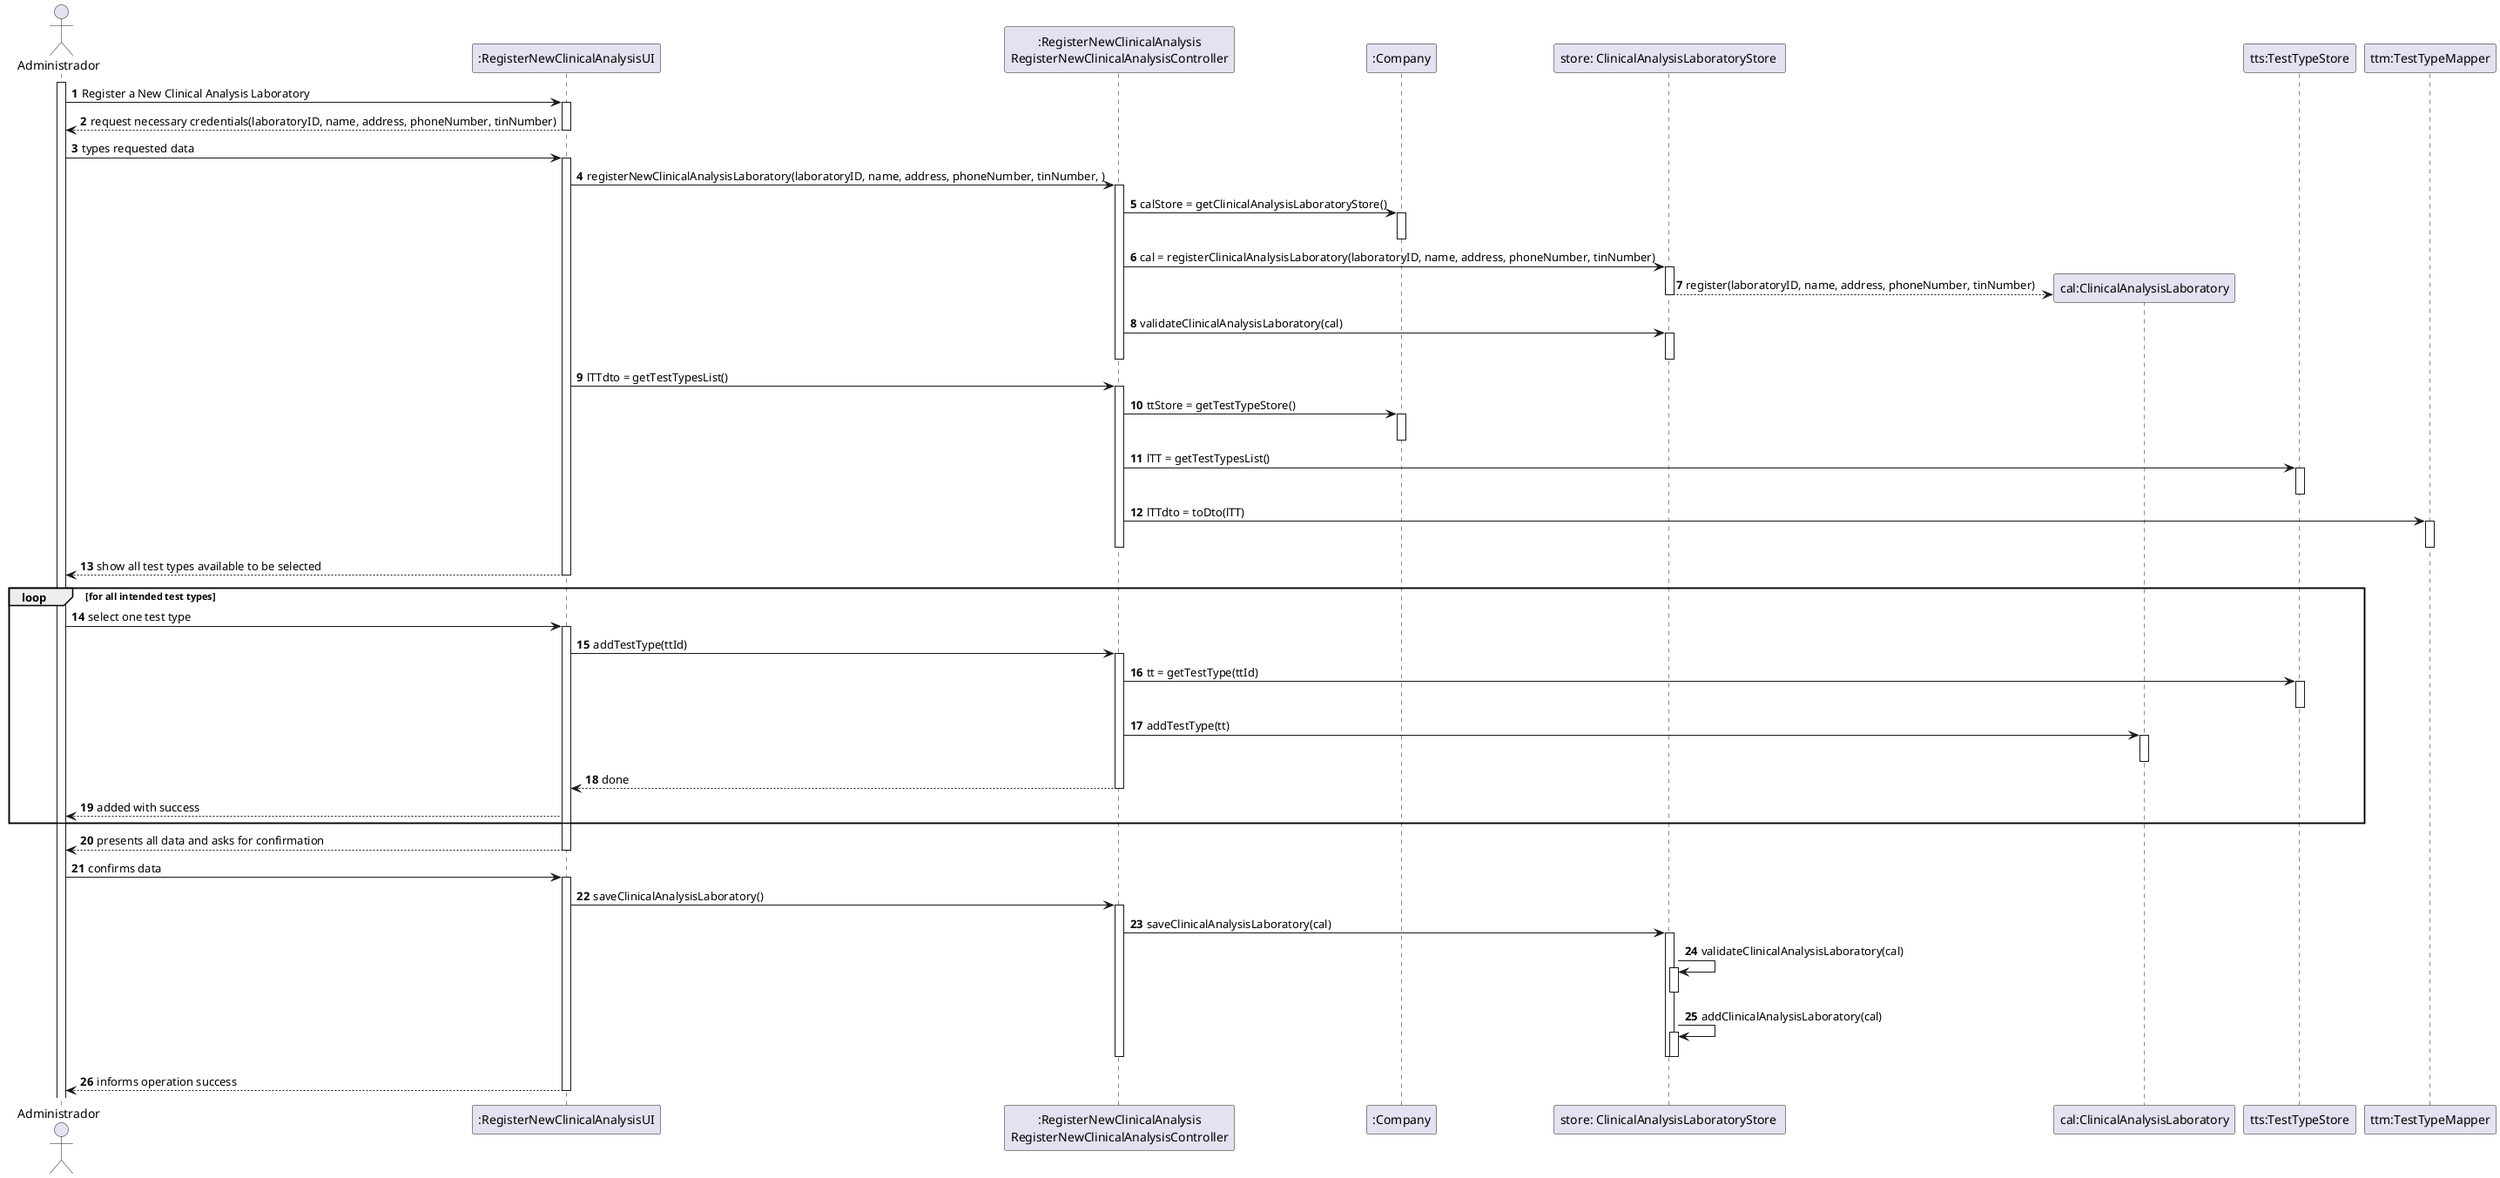 @startuml
autonumber
'hide footbox
actor "Administrador" as ADMIN

participant ":RegisterNewClinicalAnalysisUI" as UI
participant ":RegisterNewClinicalAnalysis\nRegisterNewClinicalAnalysisController" as CTRL
participant ":Company" as comp
participant "store: ClinicalAnalysisLaboratoryStore " as cals
participant "cal:ClinicalAnalysisLaboratory" as cal
participant "tts:TestTypeStore" as tts
participant "ttm:TestTypeMapper" as ttm

activate ADMIN
ADMIN -> UI : Register a New Clinical Analysis Laboratory
activate UI
UI --> ADMIN : request necessary credentials(laboratoryID, name, address, phoneNumber, tinNumber)
deactivate UI
ADMIN -> UI : types requested data
activate UI
    UI -> CTRL : registerNewClinicalAnalysisLaboratory(laboratoryID, name, address, phoneNumber, tinNumber, )
    activate CTRL
        CTRL -> comp : calStore = getClinicalAnalysisLaboratoryStore()
        activate comp
        deactivate comp
        CTRL -> cals : cal = registerClinicalAnalysisLaboratory(laboratoryID, name, address, phoneNumber, tinNumber)
        activate cals
            cals --> cal** : register(laboratoryID, name, address, phoneNumber, tinNumber)
        deactivate cals
        CTRL -> cals : validateClinicalAnalysisLaboratory(cal)
        activate cals
        deactivate cals
    deactivate CTRL
    UI -> CTRL : lTTdto = getTestTypesList()
    activate CTRL
        CTRL -> comp : ttStore = getTestTypeStore()
        activate comp
        deactivate comp
        CTRL -> tts : lTT = getTestTypesList()
        activate tts
        deactivate tts
        CTRL -> ttm : lTTdto = toDto(lTT)
        activate ttm
        deactivate ttm
    deactivate CTRL
    UI --> ADMIN : show all test types available to be selected
deactivate UI
loop for all intended test types
ADMIN -> UI : select one test type
activate UI
UI -> CTRL : addTestType(ttId)
activate CTRL
CTRL -> tts : tt = getTestType(ttId)
activate tts
deactivate tts
CTRL -> cal : addTestType(tt)
activate cal
deactivate cal
CTRL --> UI : done
deactivate CTRL
UI --> ADMIN : added with success
end loop
UI --> ADMIN : presents all data and asks for confirmation
deactivate UI
ADMIN -> UI : confirms data
activate UI
    UI -> CTRL : saveClinicalAnalysisLaboratory()
    activate CTRL
        CTRL -> cals : saveClinicalAnalysisLaboratory(cal)
        activate cals
            cals -> cals : validateClinicalAnalysisLaboratory(cal)
            activate cals
            deactivate cals
            cals -> cals : addClinicalAnalysisLaboratory(cal)
            activate cals
            deactivate cals
        deactivate cals
    deactivate CTRL
    UI --> ADMIN : informs operation success
deactivate UI

@enduml
